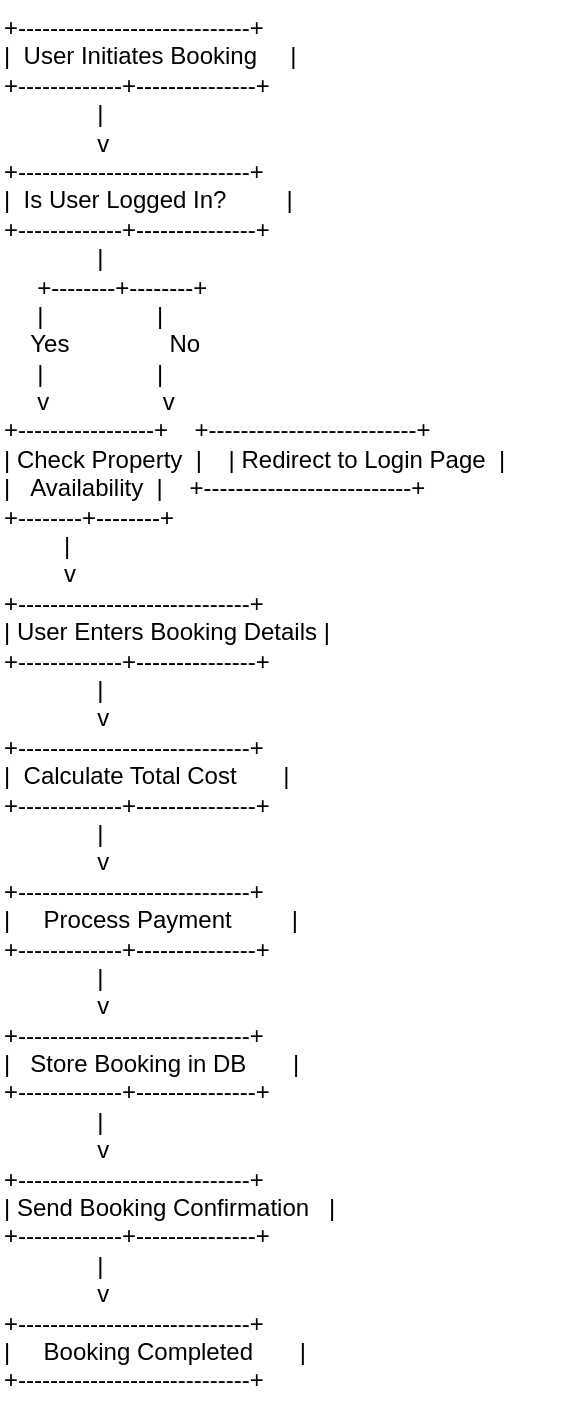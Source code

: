 <mxfile version="27.2.0">
  <diagram name="Page-1" id="ALnO9fctPsE89hLFfdBb">
    <mxGraphModel grid="1" page="1" gridSize="10" guides="1" tooltips="1" connect="1" arrows="1" fold="1" pageScale="1" pageWidth="850" pageHeight="1100" math="0" shadow="0">
      <root>
        <mxCell id="0" />
        <mxCell id="1" parent="0" />
        <mxCell id="adT-7mdtzxWv8ek32WmY-1" value="+-----------------------------+&#xa;|  User Initiates Booking     |&#xa;+-------------+---------------+&#xa;              |&#xa;              v&#xa;+-----------------------------+&#xa;|  Is User Logged In?         |&#xa;+-------------+---------------+&#xa;              |&#xa;     +--------+--------+&#xa;     |                 |&#xa;    Yes               No&#xa;     |                 |&#xa;     v                 v&#xa;+-----------------+    +--------------------------+&#xa;| Check Property  |    | Redirect to Login Page  |&#xa;|   Availability  |    +--------------------------+&#xa;+--------+--------+&#xa;         |&#xa;         v&#xa;+-----------------------------+&#xa;| User Enters Booking Details |&#xa;+-------------+---------------+&#xa;              |&#xa;              v&#xa;+-----------------------------+&#xa;|  Calculate Total Cost       |&#xa;+-------------+---------------+&#xa;              |&#xa;              v&#xa;+-----------------------------+&#xa;|     Process Payment         |&#xa;+-------------+---------------+&#xa;              |&#xa;              v&#xa;+-----------------------------+&#xa;|   Store Booking in DB       |&#xa;+-------------+---------------+&#xa;              |&#xa;              v&#xa;+-----------------------------+&#xa;| Send Booking Confirmation   |&#xa;+-------------+---------------+&#xa;              |&#xa;              v&#xa;+-----------------------------+&#xa;|     Booking Completed       |&#xa;+-----------------------------+" style="text;whiteSpace=wrap;" vertex="1" parent="1">
          <mxGeometry x="130" y="60" width="280" height="710" as="geometry" />
        </mxCell>
      </root>
    </mxGraphModel>
  </diagram>
</mxfile>
